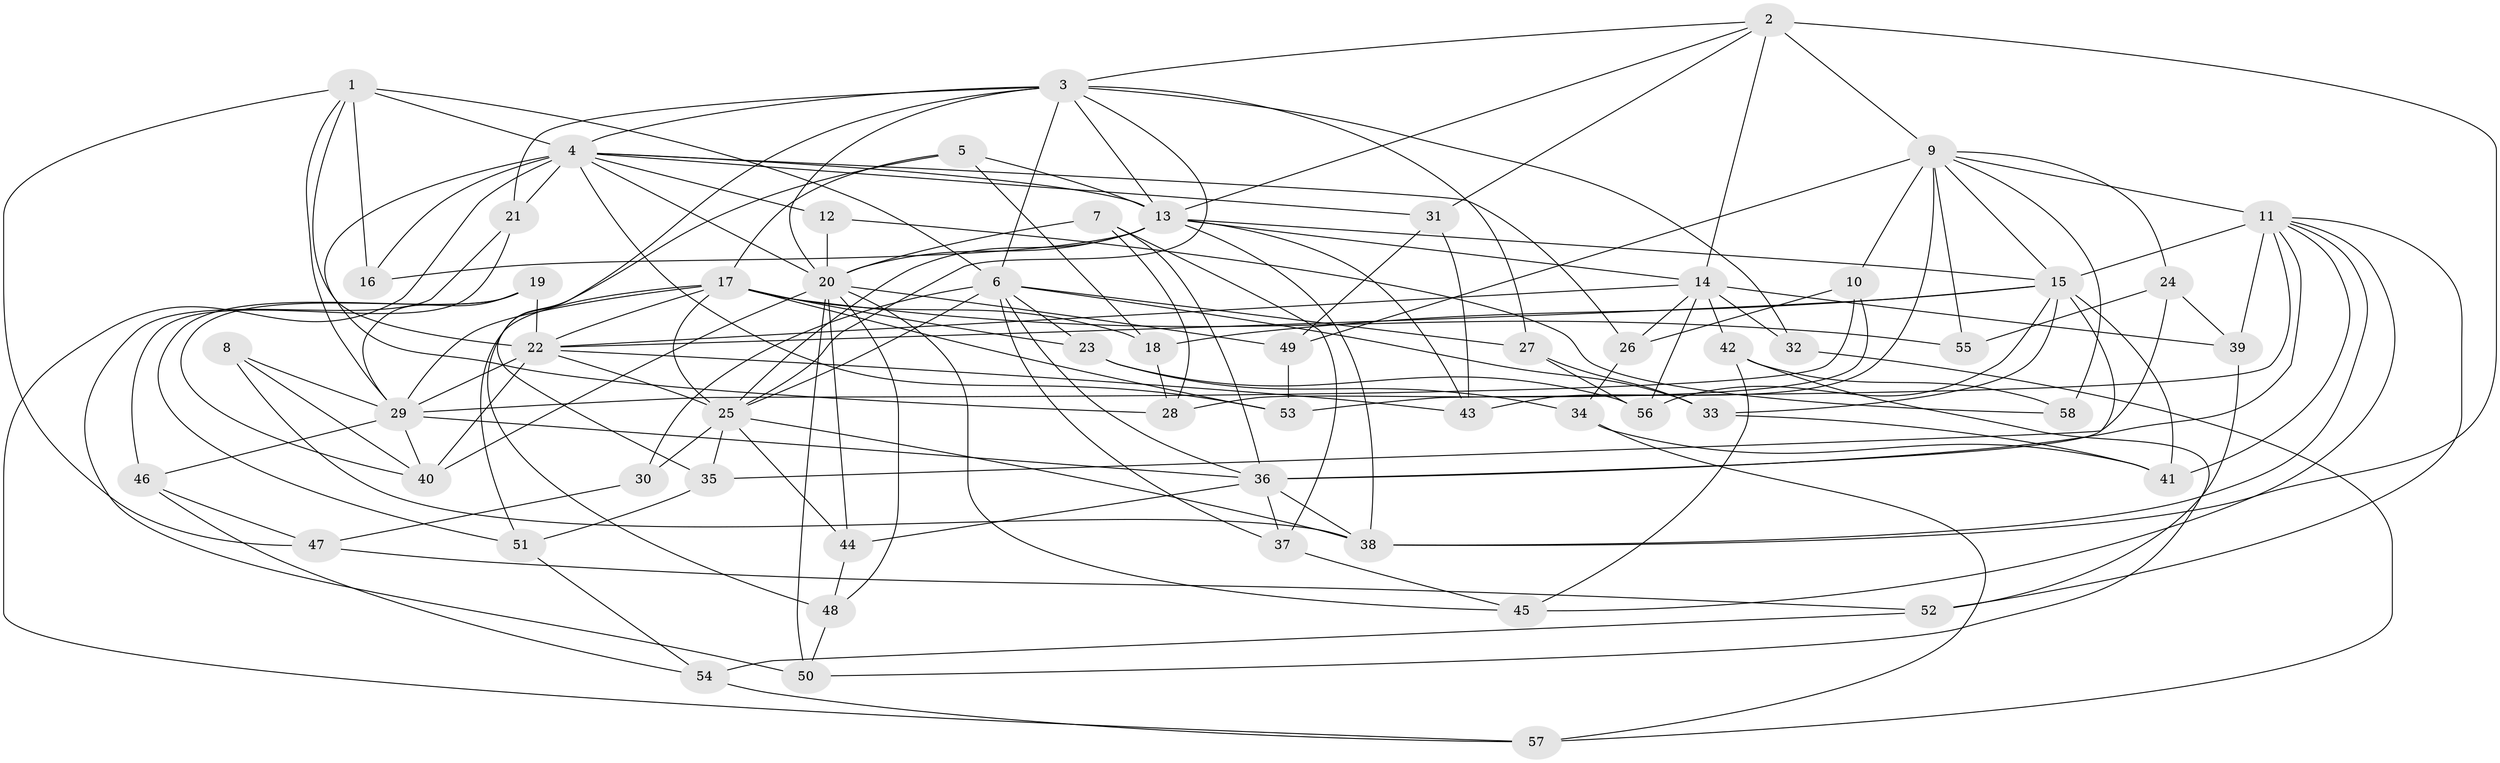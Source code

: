 // original degree distribution, {4: 1.0}
// Generated by graph-tools (version 1.1) at 2025/37/03/09/25 02:37:50]
// undirected, 58 vertices, 154 edges
graph export_dot {
graph [start="1"]
  node [color=gray90,style=filled];
  1;
  2;
  3;
  4;
  5;
  6;
  7;
  8;
  9;
  10;
  11;
  12;
  13;
  14;
  15;
  16;
  17;
  18;
  19;
  20;
  21;
  22;
  23;
  24;
  25;
  26;
  27;
  28;
  29;
  30;
  31;
  32;
  33;
  34;
  35;
  36;
  37;
  38;
  39;
  40;
  41;
  42;
  43;
  44;
  45;
  46;
  47;
  48;
  49;
  50;
  51;
  52;
  53;
  54;
  55;
  56;
  57;
  58;
  1 -- 4 [weight=1.0];
  1 -- 6 [weight=2.0];
  1 -- 16 [weight=2.0];
  1 -- 22 [weight=1.0];
  1 -- 29 [weight=1.0];
  1 -- 47 [weight=1.0];
  2 -- 3 [weight=1.0];
  2 -- 9 [weight=3.0];
  2 -- 13 [weight=1.0];
  2 -- 14 [weight=1.0];
  2 -- 31 [weight=1.0];
  2 -- 38 [weight=1.0];
  3 -- 4 [weight=1.0];
  3 -- 6 [weight=1.0];
  3 -- 13 [weight=1.0];
  3 -- 20 [weight=1.0];
  3 -- 21 [weight=1.0];
  3 -- 25 [weight=1.0];
  3 -- 27 [weight=1.0];
  3 -- 32 [weight=1.0];
  3 -- 35 [weight=1.0];
  4 -- 12 [weight=1.0];
  4 -- 13 [weight=1.0];
  4 -- 16 [weight=1.0];
  4 -- 20 [weight=1.0];
  4 -- 21 [weight=1.0];
  4 -- 26 [weight=1.0];
  4 -- 28 [weight=1.0];
  4 -- 31 [weight=1.0];
  4 -- 53 [weight=1.0];
  4 -- 57 [weight=1.0];
  5 -- 13 [weight=1.0];
  5 -- 17 [weight=1.0];
  5 -- 18 [weight=1.0];
  5 -- 48 [weight=1.0];
  6 -- 23 [weight=1.0];
  6 -- 25 [weight=1.0];
  6 -- 27 [weight=1.0];
  6 -- 30 [weight=1.0];
  6 -- 33 [weight=1.0];
  6 -- 36 [weight=1.0];
  6 -- 37 [weight=1.0];
  7 -- 20 [weight=1.0];
  7 -- 28 [weight=1.0];
  7 -- 36 [weight=1.0];
  7 -- 37 [weight=1.0];
  8 -- 29 [weight=2.0];
  8 -- 38 [weight=1.0];
  8 -- 40 [weight=1.0];
  9 -- 10 [weight=1.0];
  9 -- 11 [weight=1.0];
  9 -- 15 [weight=1.0];
  9 -- 24 [weight=1.0];
  9 -- 43 [weight=1.0];
  9 -- 49 [weight=1.0];
  9 -- 55 [weight=1.0];
  9 -- 58 [weight=2.0];
  10 -- 26 [weight=1.0];
  10 -- 28 [weight=1.0];
  10 -- 29 [weight=1.0];
  11 -- 15 [weight=4.0];
  11 -- 36 [weight=1.0];
  11 -- 38 [weight=1.0];
  11 -- 39 [weight=1.0];
  11 -- 41 [weight=1.0];
  11 -- 45 [weight=1.0];
  11 -- 52 [weight=1.0];
  11 -- 53 [weight=1.0];
  12 -- 20 [weight=2.0];
  12 -- 58 [weight=1.0];
  13 -- 14 [weight=2.0];
  13 -- 15 [weight=1.0];
  13 -- 16 [weight=1.0];
  13 -- 20 [weight=1.0];
  13 -- 25 [weight=1.0];
  13 -- 38 [weight=1.0];
  13 -- 43 [weight=1.0];
  14 -- 22 [weight=1.0];
  14 -- 26 [weight=1.0];
  14 -- 32 [weight=2.0];
  14 -- 39 [weight=1.0];
  14 -- 42 [weight=1.0];
  14 -- 56 [weight=1.0];
  15 -- 18 [weight=1.0];
  15 -- 22 [weight=1.0];
  15 -- 33 [weight=1.0];
  15 -- 36 [weight=1.0];
  15 -- 41 [weight=1.0];
  15 -- 56 [weight=1.0];
  17 -- 18 [weight=1.0];
  17 -- 22 [weight=1.0];
  17 -- 23 [weight=1.0];
  17 -- 25 [weight=1.0];
  17 -- 29 [weight=1.0];
  17 -- 51 [weight=1.0];
  17 -- 53 [weight=1.0];
  17 -- 55 [weight=2.0];
  18 -- 28 [weight=1.0];
  19 -- 22 [weight=1.0];
  19 -- 29 [weight=1.0];
  19 -- 40 [weight=1.0];
  19 -- 51 [weight=1.0];
  20 -- 40 [weight=1.0];
  20 -- 44 [weight=1.0];
  20 -- 45 [weight=1.0];
  20 -- 48 [weight=1.0];
  20 -- 49 [weight=1.0];
  20 -- 50 [weight=1.0];
  21 -- 46 [weight=1.0];
  21 -- 50 [weight=1.0];
  22 -- 25 [weight=1.0];
  22 -- 29 [weight=1.0];
  22 -- 40 [weight=2.0];
  22 -- 43 [weight=1.0];
  23 -- 34 [weight=1.0];
  23 -- 56 [weight=1.0];
  24 -- 35 [weight=1.0];
  24 -- 39 [weight=1.0];
  24 -- 55 [weight=1.0];
  25 -- 30 [weight=2.0];
  25 -- 35 [weight=1.0];
  25 -- 38 [weight=1.0];
  25 -- 44 [weight=1.0];
  26 -- 34 [weight=1.0];
  27 -- 33 [weight=1.0];
  27 -- 56 [weight=1.0];
  29 -- 36 [weight=1.0];
  29 -- 40 [weight=1.0];
  29 -- 46 [weight=1.0];
  30 -- 47 [weight=1.0];
  31 -- 43 [weight=1.0];
  31 -- 49 [weight=1.0];
  32 -- 57 [weight=1.0];
  33 -- 41 [weight=1.0];
  34 -- 41 [weight=1.0];
  34 -- 57 [weight=1.0];
  35 -- 51 [weight=1.0];
  36 -- 37 [weight=1.0];
  36 -- 38 [weight=1.0];
  36 -- 44 [weight=1.0];
  37 -- 45 [weight=1.0];
  39 -- 52 [weight=1.0];
  42 -- 45 [weight=1.0];
  42 -- 50 [weight=1.0];
  42 -- 58 [weight=1.0];
  44 -- 48 [weight=1.0];
  46 -- 47 [weight=1.0];
  46 -- 54 [weight=1.0];
  47 -- 52 [weight=1.0];
  48 -- 50 [weight=1.0];
  49 -- 53 [weight=1.0];
  51 -- 54 [weight=1.0];
  52 -- 54 [weight=1.0];
  54 -- 57 [weight=1.0];
}
